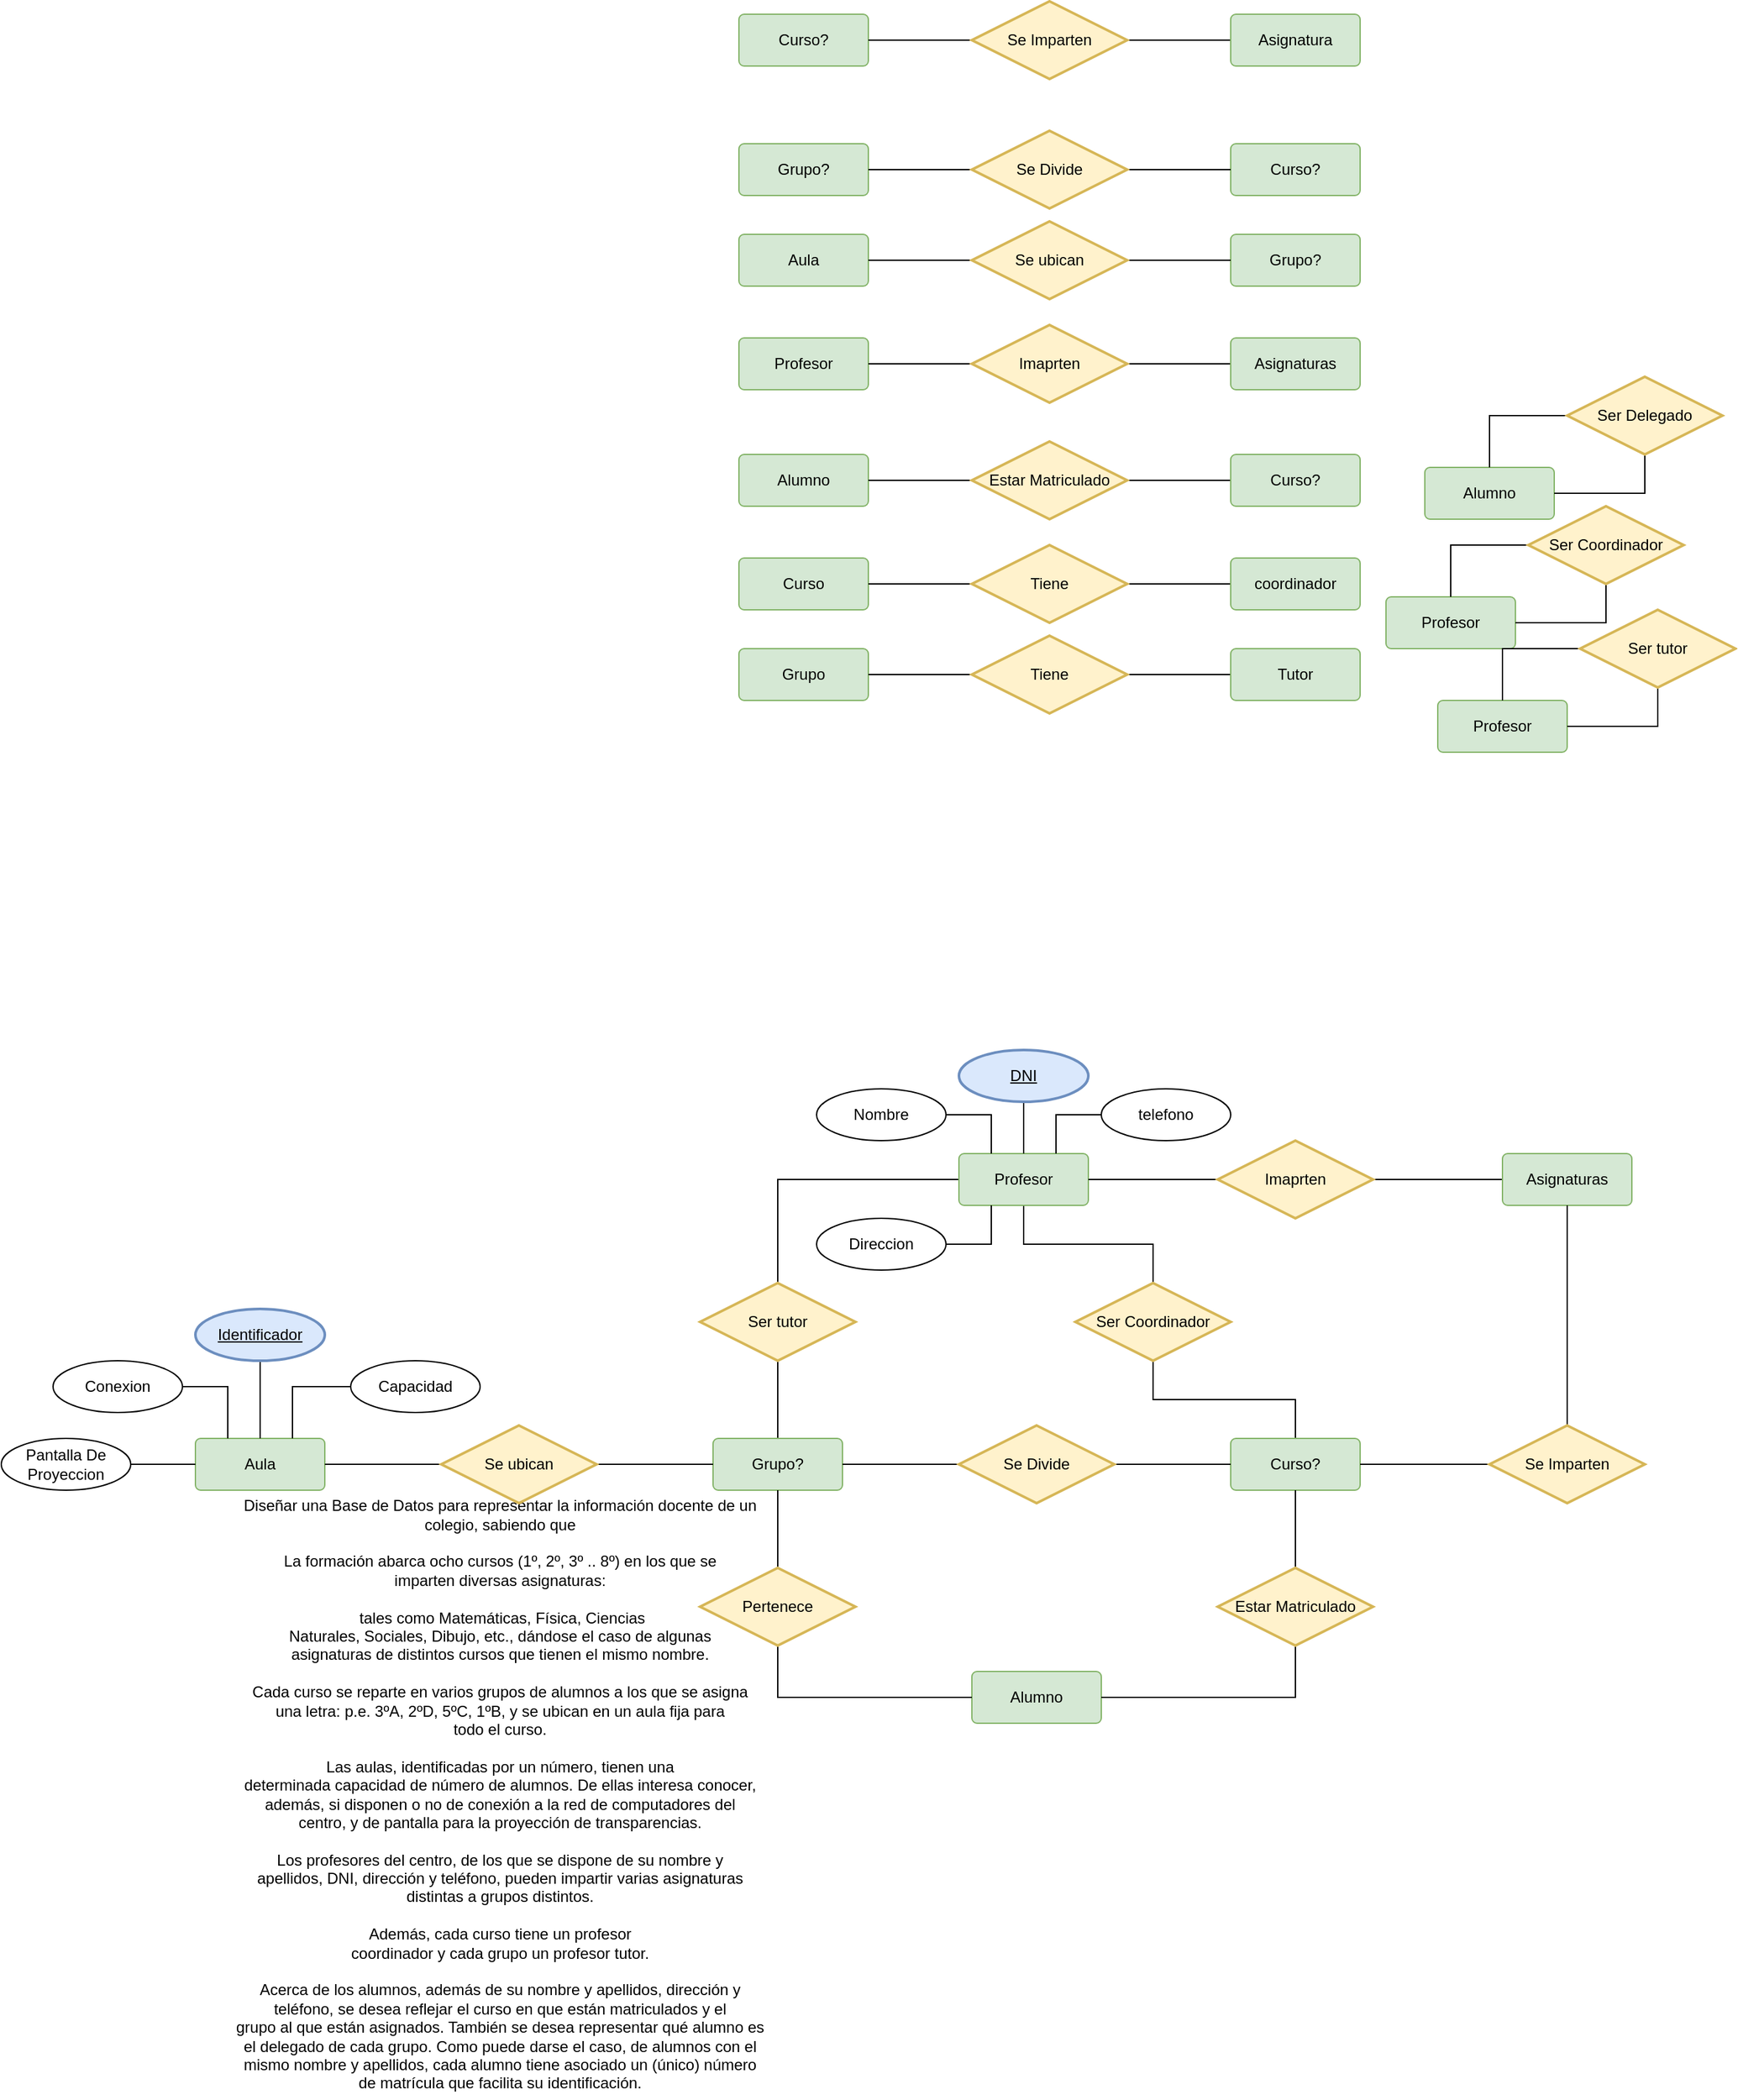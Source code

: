 <mxfile version="20.5.1" type="github">
  <diagram id="WCxlncZmJOnVWmjMvG6u" name="Páxina-1">
    <mxGraphModel dx="2324" dy="812" grid="1" gridSize="10" guides="1" tooltips="1" connect="1" arrows="1" fold="1" page="1" pageScale="1" pageWidth="827" pageHeight="1169" math="0" shadow="0">
      <root>
        <mxCell id="0" />
        <mxCell id="1" parent="0" />
        <mxCell id="44QbsXlHf_X_GZYJamJQ-1" value="Diseñar una Base de Datos para representar la información docente de un &lt;br&gt;&lt;div&gt;colegio, sabiendo que&lt;/div&gt;&lt;div&gt;&lt;br&gt;&lt;/div&gt;La formación abarca ocho cursos (1º, 2º, 3º .. 8º) en los que se &lt;br&gt;&lt;div&gt;imparten diversas asignaturas:&lt;/div&gt;&lt;div&gt;&lt;br&gt;&lt;/div&gt;&lt;div&gt;&amp;nbsp;tales como Matemáticas, Física, Ciencias &lt;/div&gt;&lt;div&gt;Naturales, Sociales, Dibujo, etc., dándose el caso de algunas &lt;/div&gt;&lt;div&gt;asignaturas de distintos cursos que tienen el mismo nombre.&lt;/div&gt;&lt;div&gt;&lt;br&gt;&lt;/div&gt;Cada curso se reparte en varios grupos de alumnos a los que se asigna &lt;br&gt;una letra: p.e. 3ºA, 2ºD, 5ºC, 1ºB, y se ubican en un aula fija para &lt;br&gt;&lt;div&gt;todo el curso. &lt;br&gt;&lt;/div&gt;&lt;div&gt;&lt;br&gt;&lt;/div&gt;&lt;div&gt;Las aulas, identificadas por un número, tienen una &lt;/div&gt;&lt;div&gt;determinada capacidad de número de alumnos. De ellas interesa conocer, &lt;/div&gt;además, si disponen o no de conexión a la red de computadores del &lt;br&gt;&lt;div&gt;centro, y de pantalla para la proyección de transparencias.&lt;/div&gt;&lt;div&gt;&lt;br&gt;&lt;/div&gt;Los profesores del centro, de los que se dispone de su nombre y &lt;br&gt;apellidos, DNI, dirección y teléfono, pueden impartir varias asignaturas&lt;br&gt;&lt;div&gt; distintas a grupos distintos. &lt;br&gt;&lt;/div&gt;&lt;div&gt;&lt;br&gt;&lt;/div&gt;&lt;div&gt;Además, cada curso tiene un profesor &lt;/div&gt;&lt;div&gt;coordinador y cada grupo un profesor tutor.&lt;/div&gt;&lt;div&gt;&lt;br&gt;&lt;/div&gt;Acerca de los alumnos, además de su nombre y apellidos, dirección y &lt;br&gt;teléfono, se desea reflejar el curso en que están matriculados y el &lt;br&gt;grupo al que están asignados. También se desea representar qué alumno es&lt;br&gt; el delegado de cada grupo. Como puede darse el caso, de alumnos con el &lt;br&gt;mismo nombre y apellidos, cada alumno tiene asociado un (único) número &lt;br&gt;de matrícula que facilita su identificación." style="text;html=1;align=center;verticalAlign=middle;resizable=0;points=[];autosize=1;strokeColor=none;fillColor=none;" parent="1" vertex="1">
          <mxGeometry x="40" y="1180" width="430" height="470" as="geometry" />
        </mxCell>
        <mxCell id="44QbsXlHf_X_GZYJamJQ-2" value="Alumno" style="rounded=1;arcSize=10;whiteSpace=wrap;html=1;align=center;fillColor=#d5e8d4;strokeColor=#82b366;" parent="1" vertex="1">
          <mxGeometry x="440" y="380" width="100" height="40" as="geometry" />
        </mxCell>
        <mxCell id="44QbsXlHf_X_GZYJamJQ-4" value="Curso?" style="rounded=1;arcSize=10;whiteSpace=wrap;html=1;align=center;fillColor=#d5e8d4;strokeColor=#82b366;" parent="1" vertex="1">
          <mxGeometry x="440" y="40" width="100" height="40" as="geometry" />
        </mxCell>
        <mxCell id="44QbsXlHf_X_GZYJamJQ-5" value="Aula" style="rounded=1;arcSize=10;whiteSpace=wrap;html=1;align=center;fillColor=#d5e8d4;strokeColor=#82b366;" parent="1" vertex="1">
          <mxGeometry x="440" y="210" width="100" height="40" as="geometry" />
        </mxCell>
        <mxCell id="44QbsXlHf_X_GZYJamJQ-6" value="Grupo?" style="rounded=1;arcSize=10;whiteSpace=wrap;html=1;align=center;fillColor=#d5e8d4;strokeColor=#82b366;" parent="1" vertex="1">
          <mxGeometry x="440" y="140" width="100" height="40" as="geometry" />
        </mxCell>
        <mxCell id="44QbsXlHf_X_GZYJamJQ-7" value="Profesor" style="rounded=1;arcSize=10;whiteSpace=wrap;html=1;align=center;fillColor=#d5e8d4;strokeColor=#82b366;" parent="1" vertex="1">
          <mxGeometry x="440" y="290" width="100" height="40" as="geometry" />
        </mxCell>
        <mxCell id="gvcplxmb7B8ncQHiO4H9-5" style="edgeStyle=orthogonalEdgeStyle;rounded=0;orthogonalLoop=1;jettySize=auto;html=1;endArrow=none;endFill=0;" edge="1" parent="1" source="gvcplxmb7B8ncQHiO4H9-3" target="44QbsXlHf_X_GZYJamJQ-4">
          <mxGeometry relative="1" as="geometry" />
        </mxCell>
        <mxCell id="gvcplxmb7B8ncQHiO4H9-6" style="edgeStyle=orthogonalEdgeStyle;rounded=0;orthogonalLoop=1;jettySize=auto;html=1;entryX=0;entryY=0.5;entryDx=0;entryDy=0;endArrow=none;endFill=0;" edge="1" parent="1" source="gvcplxmb7B8ncQHiO4H9-3" target="gvcplxmb7B8ncQHiO4H9-4">
          <mxGeometry relative="1" as="geometry" />
        </mxCell>
        <mxCell id="gvcplxmb7B8ncQHiO4H9-3" value="Se Imparten" style="shape=rhombus;perimeter=rhombusPerimeter;whiteSpace=wrap;html=1;align=center;fillColor=#fff2cc;strokeColor=#d6b656;strokeWidth=2;" vertex="1" parent="1">
          <mxGeometry x="620" y="30" width="120" height="60" as="geometry" />
        </mxCell>
        <mxCell id="gvcplxmb7B8ncQHiO4H9-4" value="Asignatura" style="rounded=1;arcSize=10;whiteSpace=wrap;html=1;align=center;fillColor=#d5e8d4;strokeColor=#82b366;" vertex="1" parent="1">
          <mxGeometry x="820" y="40" width="100" height="40" as="geometry" />
        </mxCell>
        <mxCell id="gvcplxmb7B8ncQHiO4H9-7" value="Curso?" style="rounded=1;arcSize=10;whiteSpace=wrap;html=1;align=center;fillColor=#d5e8d4;strokeColor=#82b366;" vertex="1" parent="1">
          <mxGeometry x="820" y="140" width="100" height="40" as="geometry" />
        </mxCell>
        <mxCell id="gvcplxmb7B8ncQHiO4H9-9" style="edgeStyle=orthogonalEdgeStyle;rounded=0;orthogonalLoop=1;jettySize=auto;html=1;entryX=1;entryY=0.5;entryDx=0;entryDy=0;endArrow=none;endFill=0;" edge="1" parent="1" source="gvcplxmb7B8ncQHiO4H9-8" target="44QbsXlHf_X_GZYJamJQ-6">
          <mxGeometry relative="1" as="geometry" />
        </mxCell>
        <mxCell id="gvcplxmb7B8ncQHiO4H9-10" style="edgeStyle=orthogonalEdgeStyle;rounded=0;orthogonalLoop=1;jettySize=auto;html=1;entryX=0;entryY=0.5;entryDx=0;entryDy=0;endArrow=none;endFill=0;" edge="1" parent="1" source="gvcplxmb7B8ncQHiO4H9-8" target="gvcplxmb7B8ncQHiO4H9-7">
          <mxGeometry relative="1" as="geometry" />
        </mxCell>
        <mxCell id="gvcplxmb7B8ncQHiO4H9-8" value="Se Divide" style="shape=rhombus;perimeter=rhombusPerimeter;whiteSpace=wrap;html=1;align=center;fillColor=#fff2cc;strokeColor=#d6b656;strokeWidth=2;" vertex="1" parent="1">
          <mxGeometry x="620" y="130" width="120" height="60" as="geometry" />
        </mxCell>
        <mxCell id="gvcplxmb7B8ncQHiO4H9-11" value="Grupo?" style="rounded=1;arcSize=10;whiteSpace=wrap;html=1;align=center;fillColor=#d5e8d4;strokeColor=#82b366;" vertex="1" parent="1">
          <mxGeometry x="820" y="210" width="100" height="40" as="geometry" />
        </mxCell>
        <mxCell id="gvcplxmb7B8ncQHiO4H9-13" style="edgeStyle=orthogonalEdgeStyle;rounded=0;orthogonalLoop=1;jettySize=auto;html=1;entryX=1;entryY=0.5;entryDx=0;entryDy=0;endArrow=none;endFill=0;" edge="1" parent="1" source="gvcplxmb7B8ncQHiO4H9-12" target="44QbsXlHf_X_GZYJamJQ-5">
          <mxGeometry relative="1" as="geometry" />
        </mxCell>
        <mxCell id="gvcplxmb7B8ncQHiO4H9-14" style="edgeStyle=orthogonalEdgeStyle;rounded=0;orthogonalLoop=1;jettySize=auto;html=1;entryX=0;entryY=0.5;entryDx=0;entryDy=0;endArrow=none;endFill=0;" edge="1" parent="1" source="gvcplxmb7B8ncQHiO4H9-12" target="gvcplxmb7B8ncQHiO4H9-11">
          <mxGeometry relative="1" as="geometry" />
        </mxCell>
        <mxCell id="gvcplxmb7B8ncQHiO4H9-12" value="Se ubican" style="shape=rhombus;perimeter=rhombusPerimeter;whiteSpace=wrap;html=1;align=center;fillColor=#fff2cc;strokeColor=#d6b656;strokeWidth=2;" vertex="1" parent="1">
          <mxGeometry x="620" y="200" width="120" height="60" as="geometry" />
        </mxCell>
        <mxCell id="gvcplxmb7B8ncQHiO4H9-18" style="edgeStyle=orthogonalEdgeStyle;rounded=0;orthogonalLoop=1;jettySize=auto;html=1;entryX=0;entryY=0.5;entryDx=0;entryDy=0;endArrow=none;endFill=0;" edge="1" parent="1" source="gvcplxmb7B8ncQHiO4H9-16" target="gvcplxmb7B8ncQHiO4H9-17">
          <mxGeometry relative="1" as="geometry" />
        </mxCell>
        <mxCell id="gvcplxmb7B8ncQHiO4H9-19" style="edgeStyle=orthogonalEdgeStyle;rounded=0;orthogonalLoop=1;jettySize=auto;html=1;endArrow=none;endFill=0;" edge="1" parent="1" source="gvcplxmb7B8ncQHiO4H9-16" target="44QbsXlHf_X_GZYJamJQ-7">
          <mxGeometry relative="1" as="geometry" />
        </mxCell>
        <mxCell id="gvcplxmb7B8ncQHiO4H9-16" value="Imaprten" style="shape=rhombus;perimeter=rhombusPerimeter;whiteSpace=wrap;html=1;align=center;fillColor=#fff2cc;strokeColor=#d6b656;strokeWidth=2;" vertex="1" parent="1">
          <mxGeometry x="620" y="280" width="120" height="60" as="geometry" />
        </mxCell>
        <mxCell id="gvcplxmb7B8ncQHiO4H9-17" value="Asignaturas" style="rounded=1;arcSize=10;whiteSpace=wrap;html=1;align=center;fillColor=#d5e8d4;strokeColor=#82b366;" vertex="1" parent="1">
          <mxGeometry x="820" y="290" width="100" height="40" as="geometry" />
        </mxCell>
        <mxCell id="gvcplxmb7B8ncQHiO4H9-20" value="Profesor" style="rounded=1;arcSize=10;whiteSpace=wrap;html=1;align=center;fillColor=#d5e8d4;strokeColor=#82b366;" vertex="1" parent="1">
          <mxGeometry x="940" y="490" width="100" height="40" as="geometry" />
        </mxCell>
        <mxCell id="gvcplxmb7B8ncQHiO4H9-22" style="edgeStyle=orthogonalEdgeStyle;rounded=0;orthogonalLoop=1;jettySize=auto;html=1;entryX=0.5;entryY=0;entryDx=0;entryDy=0;endArrow=none;endFill=0;" edge="1" parent="1" source="gvcplxmb7B8ncQHiO4H9-21" target="gvcplxmb7B8ncQHiO4H9-20">
          <mxGeometry relative="1" as="geometry" />
        </mxCell>
        <mxCell id="gvcplxmb7B8ncQHiO4H9-23" style="edgeStyle=orthogonalEdgeStyle;rounded=0;orthogonalLoop=1;jettySize=auto;html=1;entryX=1;entryY=0.5;entryDx=0;entryDy=0;endArrow=none;endFill=0;" edge="1" parent="1" source="gvcplxmb7B8ncQHiO4H9-21" target="gvcplxmb7B8ncQHiO4H9-20">
          <mxGeometry relative="1" as="geometry">
            <Array as="points">
              <mxPoint x="1110" y="510" />
            </Array>
          </mxGeometry>
        </mxCell>
        <mxCell id="gvcplxmb7B8ncQHiO4H9-21" value="Ser Coordinador" style="shape=rhombus;perimeter=rhombusPerimeter;whiteSpace=wrap;html=1;align=center;fillColor=#fff2cc;strokeColor=#d6b656;strokeWidth=2;" vertex="1" parent="1">
          <mxGeometry x="1050" y="420" width="120" height="60" as="geometry" />
        </mxCell>
        <mxCell id="gvcplxmb7B8ncQHiO4H9-26" style="edgeStyle=orthogonalEdgeStyle;rounded=0;orthogonalLoop=1;jettySize=auto;html=1;entryX=0;entryY=0.5;entryDx=0;entryDy=0;endArrow=none;endFill=0;" edge="1" parent="1" source="gvcplxmb7B8ncQHiO4H9-24" target="gvcplxmb7B8ncQHiO4H9-25">
          <mxGeometry relative="1" as="geometry" />
        </mxCell>
        <mxCell id="gvcplxmb7B8ncQHiO4H9-27" style="edgeStyle=orthogonalEdgeStyle;rounded=0;orthogonalLoop=1;jettySize=auto;html=1;entryX=1;entryY=0.5;entryDx=0;entryDy=0;endArrow=none;endFill=0;" edge="1" parent="1" source="gvcplxmb7B8ncQHiO4H9-24" target="44QbsXlHf_X_GZYJamJQ-2">
          <mxGeometry relative="1" as="geometry" />
        </mxCell>
        <mxCell id="gvcplxmb7B8ncQHiO4H9-24" value="Estar Matriculado" style="shape=rhombus;perimeter=rhombusPerimeter;whiteSpace=wrap;html=1;align=center;fillColor=#fff2cc;strokeColor=#d6b656;strokeWidth=2;" vertex="1" parent="1">
          <mxGeometry x="620" y="370" width="120" height="60" as="geometry" />
        </mxCell>
        <mxCell id="gvcplxmb7B8ncQHiO4H9-25" value="Curso?" style="rounded=1;arcSize=10;whiteSpace=wrap;html=1;align=center;fillColor=#d5e8d4;strokeColor=#82b366;" vertex="1" parent="1">
          <mxGeometry x="820" y="380" width="100" height="40" as="geometry" />
        </mxCell>
        <mxCell id="gvcplxmb7B8ncQHiO4H9-33" value="Alumno" style="rounded=1;arcSize=10;whiteSpace=wrap;html=1;align=center;fillColor=#d5e8d4;strokeColor=#82b366;" vertex="1" parent="1">
          <mxGeometry x="970" y="390" width="100" height="40" as="geometry" />
        </mxCell>
        <mxCell id="gvcplxmb7B8ncQHiO4H9-34" style="edgeStyle=orthogonalEdgeStyle;rounded=0;orthogonalLoop=1;jettySize=auto;html=1;entryX=0.5;entryY=0;entryDx=0;entryDy=0;endArrow=none;endFill=0;" edge="1" parent="1" source="gvcplxmb7B8ncQHiO4H9-36" target="gvcplxmb7B8ncQHiO4H9-33">
          <mxGeometry relative="1" as="geometry" />
        </mxCell>
        <mxCell id="gvcplxmb7B8ncQHiO4H9-35" style="edgeStyle=orthogonalEdgeStyle;rounded=0;orthogonalLoop=1;jettySize=auto;html=1;entryX=1;entryY=0.5;entryDx=0;entryDy=0;endArrow=none;endFill=0;" edge="1" parent="1" source="gvcplxmb7B8ncQHiO4H9-36" target="gvcplxmb7B8ncQHiO4H9-33">
          <mxGeometry relative="1" as="geometry">
            <Array as="points">
              <mxPoint x="1140" y="410" />
            </Array>
          </mxGeometry>
        </mxCell>
        <mxCell id="gvcplxmb7B8ncQHiO4H9-36" value="Ser Delegado" style="shape=rhombus;perimeter=rhombusPerimeter;whiteSpace=wrap;html=1;align=center;fillColor=#fff2cc;strokeColor=#d6b656;strokeWidth=2;" vertex="1" parent="1">
          <mxGeometry x="1080" y="320" width="120" height="60" as="geometry" />
        </mxCell>
        <mxCell id="gvcplxmb7B8ncQHiO4H9-37" value="Curso" style="rounded=1;arcSize=10;whiteSpace=wrap;html=1;align=center;fillColor=#d5e8d4;strokeColor=#82b366;" vertex="1" parent="1">
          <mxGeometry x="440" y="460" width="100" height="40" as="geometry" />
        </mxCell>
        <mxCell id="gvcplxmb7B8ncQHiO4H9-38" style="edgeStyle=orthogonalEdgeStyle;rounded=0;orthogonalLoop=1;jettySize=auto;html=1;entryX=0;entryY=0.5;entryDx=0;entryDy=0;endArrow=none;endFill=0;" edge="1" parent="1" source="gvcplxmb7B8ncQHiO4H9-40" target="gvcplxmb7B8ncQHiO4H9-41">
          <mxGeometry relative="1" as="geometry" />
        </mxCell>
        <mxCell id="gvcplxmb7B8ncQHiO4H9-39" style="edgeStyle=orthogonalEdgeStyle;rounded=0;orthogonalLoop=1;jettySize=auto;html=1;entryX=1;entryY=0.5;entryDx=0;entryDy=0;endArrow=none;endFill=0;" edge="1" parent="1" source="gvcplxmb7B8ncQHiO4H9-40" target="gvcplxmb7B8ncQHiO4H9-37">
          <mxGeometry relative="1" as="geometry" />
        </mxCell>
        <mxCell id="gvcplxmb7B8ncQHiO4H9-40" value="Tiene" style="shape=rhombus;perimeter=rhombusPerimeter;whiteSpace=wrap;html=1;align=center;fillColor=#fff2cc;strokeColor=#d6b656;strokeWidth=2;" vertex="1" parent="1">
          <mxGeometry x="620" y="450" width="120" height="60" as="geometry" />
        </mxCell>
        <mxCell id="gvcplxmb7B8ncQHiO4H9-41" value="coordinador" style="rounded=1;arcSize=10;whiteSpace=wrap;html=1;align=center;fillColor=#d5e8d4;strokeColor=#82b366;" vertex="1" parent="1">
          <mxGeometry x="820" y="460" width="100" height="40" as="geometry" />
        </mxCell>
        <mxCell id="gvcplxmb7B8ncQHiO4H9-42" value="Grupo" style="rounded=1;arcSize=10;whiteSpace=wrap;html=1;align=center;fillColor=#d5e8d4;strokeColor=#82b366;" vertex="1" parent="1">
          <mxGeometry x="440" y="530" width="100" height="40" as="geometry" />
        </mxCell>
        <mxCell id="gvcplxmb7B8ncQHiO4H9-43" style="edgeStyle=orthogonalEdgeStyle;rounded=0;orthogonalLoop=1;jettySize=auto;html=1;entryX=0;entryY=0.5;entryDx=0;entryDy=0;endArrow=none;endFill=0;" edge="1" source="gvcplxmb7B8ncQHiO4H9-45" target="gvcplxmb7B8ncQHiO4H9-46" parent="1">
          <mxGeometry relative="1" as="geometry" />
        </mxCell>
        <mxCell id="gvcplxmb7B8ncQHiO4H9-44" style="edgeStyle=orthogonalEdgeStyle;rounded=0;orthogonalLoop=1;jettySize=auto;html=1;entryX=1;entryY=0.5;entryDx=0;entryDy=0;endArrow=none;endFill=0;" edge="1" source="gvcplxmb7B8ncQHiO4H9-45" target="gvcplxmb7B8ncQHiO4H9-42" parent="1">
          <mxGeometry relative="1" as="geometry" />
        </mxCell>
        <mxCell id="gvcplxmb7B8ncQHiO4H9-45" value="Tiene" style="shape=rhombus;perimeter=rhombusPerimeter;whiteSpace=wrap;html=1;align=center;fillColor=#fff2cc;strokeColor=#d6b656;strokeWidth=2;" vertex="1" parent="1">
          <mxGeometry x="620" y="520" width="120" height="60" as="geometry" />
        </mxCell>
        <mxCell id="gvcplxmb7B8ncQHiO4H9-46" value="Tutor" style="rounded=1;arcSize=10;whiteSpace=wrap;html=1;align=center;fillColor=#d5e8d4;strokeColor=#82b366;" vertex="1" parent="1">
          <mxGeometry x="820" y="530" width="100" height="40" as="geometry" />
        </mxCell>
        <mxCell id="gvcplxmb7B8ncQHiO4H9-47" value="Profesor" style="rounded=1;arcSize=10;whiteSpace=wrap;html=1;align=center;fillColor=#d5e8d4;strokeColor=#82b366;" vertex="1" parent="1">
          <mxGeometry x="980" y="570" width="100" height="40" as="geometry" />
        </mxCell>
        <mxCell id="gvcplxmb7B8ncQHiO4H9-48" style="edgeStyle=orthogonalEdgeStyle;rounded=0;orthogonalLoop=1;jettySize=auto;html=1;entryX=0.5;entryY=0;entryDx=0;entryDy=0;endArrow=none;endFill=0;" edge="1" parent="1" source="gvcplxmb7B8ncQHiO4H9-50" target="gvcplxmb7B8ncQHiO4H9-47">
          <mxGeometry relative="1" as="geometry" />
        </mxCell>
        <mxCell id="gvcplxmb7B8ncQHiO4H9-49" style="edgeStyle=orthogonalEdgeStyle;rounded=0;orthogonalLoop=1;jettySize=auto;html=1;entryX=1;entryY=0.5;entryDx=0;entryDy=0;endArrow=none;endFill=0;" edge="1" parent="1" source="gvcplxmb7B8ncQHiO4H9-50" target="gvcplxmb7B8ncQHiO4H9-47">
          <mxGeometry relative="1" as="geometry">
            <Array as="points">
              <mxPoint x="1150" y="590" />
            </Array>
          </mxGeometry>
        </mxCell>
        <mxCell id="gvcplxmb7B8ncQHiO4H9-50" value="Ser tutor" style="shape=rhombus;perimeter=rhombusPerimeter;whiteSpace=wrap;html=1;align=center;fillColor=#fff2cc;strokeColor=#d6b656;strokeWidth=2;" vertex="1" parent="1">
          <mxGeometry x="1090" y="500" width="120" height="60" as="geometry" />
        </mxCell>
        <mxCell id="gvcplxmb7B8ncQHiO4H9-98" style="edgeStyle=orthogonalEdgeStyle;rounded=0;orthogonalLoop=1;jettySize=auto;html=1;endArrow=none;endFill=0;" edge="1" parent="1" source="gvcplxmb7B8ncQHiO4H9-51" target="gvcplxmb7B8ncQHiO4H9-59">
          <mxGeometry relative="1" as="geometry" />
        </mxCell>
        <mxCell id="gvcplxmb7B8ncQHiO4H9-100" style="edgeStyle=orthogonalEdgeStyle;rounded=0;orthogonalLoop=1;jettySize=auto;html=1;entryX=0.5;entryY=0;entryDx=0;entryDy=0;endArrow=none;endFill=0;" edge="1" parent="1" source="gvcplxmb7B8ncQHiO4H9-51" target="gvcplxmb7B8ncQHiO4H9-63">
          <mxGeometry relative="1" as="geometry" />
        </mxCell>
        <mxCell id="gvcplxmb7B8ncQHiO4H9-51" value="Profesor" style="rounded=1;arcSize=10;whiteSpace=wrap;html=1;align=center;fillColor=#d5e8d4;strokeColor=#82b366;" vertex="1" parent="1">
          <mxGeometry x="610" y="920" width="100" height="40" as="geometry" />
        </mxCell>
        <mxCell id="gvcplxmb7B8ncQHiO4H9-52" style="edgeStyle=orthogonalEdgeStyle;rounded=0;orthogonalLoop=1;jettySize=auto;html=1;entryX=0;entryY=0.5;entryDx=0;entryDy=0;endArrow=none;endFill=0;" edge="1" parent="1" source="gvcplxmb7B8ncQHiO4H9-54" target="gvcplxmb7B8ncQHiO4H9-55">
          <mxGeometry relative="1" as="geometry" />
        </mxCell>
        <mxCell id="gvcplxmb7B8ncQHiO4H9-53" style="edgeStyle=orthogonalEdgeStyle;rounded=0;orthogonalLoop=1;jettySize=auto;html=1;endArrow=none;endFill=0;" edge="1" parent="1" source="gvcplxmb7B8ncQHiO4H9-54" target="gvcplxmb7B8ncQHiO4H9-51">
          <mxGeometry relative="1" as="geometry" />
        </mxCell>
        <mxCell id="gvcplxmb7B8ncQHiO4H9-54" value="Imaprten" style="shape=rhombus;perimeter=rhombusPerimeter;whiteSpace=wrap;html=1;align=center;fillColor=#fff2cc;strokeColor=#d6b656;strokeWidth=2;" vertex="1" parent="1">
          <mxGeometry x="810" y="910" width="120" height="60" as="geometry" />
        </mxCell>
        <mxCell id="gvcplxmb7B8ncQHiO4H9-55" value="Asignaturas" style="rounded=1;arcSize=10;whiteSpace=wrap;html=1;align=center;fillColor=#d5e8d4;strokeColor=#82b366;" vertex="1" parent="1">
          <mxGeometry x="1030" y="920" width="100" height="40" as="geometry" />
        </mxCell>
        <mxCell id="gvcplxmb7B8ncQHiO4H9-99" style="edgeStyle=orthogonalEdgeStyle;rounded=0;orthogonalLoop=1;jettySize=auto;html=1;entryX=0.5;entryY=0;entryDx=0;entryDy=0;endArrow=none;endFill=0;" edge="1" parent="1" source="gvcplxmb7B8ncQHiO4H9-59" target="gvcplxmb7B8ncQHiO4H9-70">
          <mxGeometry relative="1" as="geometry" />
        </mxCell>
        <mxCell id="gvcplxmb7B8ncQHiO4H9-59" value="Ser Coordinador" style="shape=rhombus;perimeter=rhombusPerimeter;whiteSpace=wrap;html=1;align=center;fillColor=#fff2cc;strokeColor=#d6b656;strokeWidth=2;" vertex="1" parent="1">
          <mxGeometry x="700" y="1020" width="120" height="60" as="geometry" />
        </mxCell>
        <mxCell id="gvcplxmb7B8ncQHiO4H9-101" style="edgeStyle=orthogonalEdgeStyle;rounded=0;orthogonalLoop=1;jettySize=auto;html=1;endArrow=none;endFill=0;" edge="1" parent="1" source="gvcplxmb7B8ncQHiO4H9-63" target="gvcplxmb7B8ncQHiO4H9-76">
          <mxGeometry relative="1" as="geometry" />
        </mxCell>
        <mxCell id="gvcplxmb7B8ncQHiO4H9-63" value="Ser tutor" style="shape=rhombus;perimeter=rhombusPerimeter;whiteSpace=wrap;html=1;align=center;fillColor=#fff2cc;strokeColor=#d6b656;strokeWidth=2;" vertex="1" parent="1">
          <mxGeometry x="410" y="1020" width="120" height="60" as="geometry" />
        </mxCell>
        <mxCell id="gvcplxmb7B8ncQHiO4H9-70" value="Curso?" style="rounded=1;arcSize=10;whiteSpace=wrap;html=1;align=center;fillColor=#d5e8d4;strokeColor=#82b366;" vertex="1" parent="1">
          <mxGeometry x="820" y="1140" width="100" height="40" as="geometry" />
        </mxCell>
        <mxCell id="gvcplxmb7B8ncQHiO4H9-75" style="edgeStyle=orthogonalEdgeStyle;rounded=0;orthogonalLoop=1;jettySize=auto;html=1;entryX=0.5;entryY=1;entryDx=0;entryDy=0;endArrow=none;endFill=0;" edge="1" parent="1" source="gvcplxmb7B8ncQHiO4H9-73" target="gvcplxmb7B8ncQHiO4H9-55">
          <mxGeometry relative="1" as="geometry" />
        </mxCell>
        <mxCell id="gvcplxmb7B8ncQHiO4H9-97" style="edgeStyle=orthogonalEdgeStyle;rounded=0;orthogonalLoop=1;jettySize=auto;html=1;endArrow=none;endFill=0;" edge="1" parent="1" source="gvcplxmb7B8ncQHiO4H9-73" target="gvcplxmb7B8ncQHiO4H9-70">
          <mxGeometry relative="1" as="geometry" />
        </mxCell>
        <mxCell id="gvcplxmb7B8ncQHiO4H9-73" value="Se Imparten" style="shape=rhombus;perimeter=rhombusPerimeter;whiteSpace=wrap;html=1;align=center;fillColor=#fff2cc;strokeColor=#d6b656;strokeWidth=2;" vertex="1" parent="1">
          <mxGeometry x="1020" y="1130" width="120" height="60" as="geometry" />
        </mxCell>
        <mxCell id="gvcplxmb7B8ncQHiO4H9-76" value="Grupo?" style="rounded=1;arcSize=10;whiteSpace=wrap;html=1;align=center;fillColor=#d5e8d4;strokeColor=#82b366;" vertex="1" parent="1">
          <mxGeometry x="420" y="1140" width="100" height="40" as="geometry" />
        </mxCell>
        <mxCell id="gvcplxmb7B8ncQHiO4H9-78" style="edgeStyle=orthogonalEdgeStyle;rounded=0;orthogonalLoop=1;jettySize=auto;html=1;entryX=1;entryY=0.5;entryDx=0;entryDy=0;endArrow=none;endFill=0;" edge="1" parent="1" source="gvcplxmb7B8ncQHiO4H9-80" target="gvcplxmb7B8ncQHiO4H9-76">
          <mxGeometry relative="1" as="geometry" />
        </mxCell>
        <mxCell id="gvcplxmb7B8ncQHiO4H9-79" style="edgeStyle=orthogonalEdgeStyle;rounded=0;orthogonalLoop=1;jettySize=auto;html=1;endArrow=none;endFill=0;" edge="1" parent="1" source="gvcplxmb7B8ncQHiO4H9-80" target="gvcplxmb7B8ncQHiO4H9-70">
          <mxGeometry relative="1" as="geometry">
            <mxPoint x="750" y="1170" as="targetPoint" />
          </mxGeometry>
        </mxCell>
        <mxCell id="gvcplxmb7B8ncQHiO4H9-80" value="Se Divide" style="shape=rhombus;perimeter=rhombusPerimeter;whiteSpace=wrap;html=1;align=center;fillColor=#fff2cc;strokeColor=#d6b656;strokeWidth=2;" vertex="1" parent="1">
          <mxGeometry x="610" y="1130" width="120" height="60" as="geometry" />
        </mxCell>
        <mxCell id="gvcplxmb7B8ncQHiO4H9-81" value="Alumno" style="rounded=1;arcSize=10;whiteSpace=wrap;html=1;align=center;fillColor=#d5e8d4;strokeColor=#82b366;" vertex="1" parent="1">
          <mxGeometry x="620" y="1320" width="100" height="40" as="geometry" />
        </mxCell>
        <mxCell id="gvcplxmb7B8ncQHiO4H9-85" style="edgeStyle=orthogonalEdgeStyle;rounded=0;orthogonalLoop=1;jettySize=auto;html=1;endArrow=none;endFill=0;" edge="1" parent="1" source="gvcplxmb7B8ncQHiO4H9-84" target="gvcplxmb7B8ncQHiO4H9-70">
          <mxGeometry relative="1" as="geometry" />
        </mxCell>
        <mxCell id="gvcplxmb7B8ncQHiO4H9-105" style="edgeStyle=orthogonalEdgeStyle;rounded=0;orthogonalLoop=1;jettySize=auto;html=1;entryX=1;entryY=0.5;entryDx=0;entryDy=0;endArrow=none;endFill=0;" edge="1" parent="1" source="gvcplxmb7B8ncQHiO4H9-84" target="gvcplxmb7B8ncQHiO4H9-81">
          <mxGeometry relative="1" as="geometry">
            <Array as="points">
              <mxPoint x="870" y="1340" />
            </Array>
          </mxGeometry>
        </mxCell>
        <mxCell id="gvcplxmb7B8ncQHiO4H9-84" value="Estar Matriculado" style="shape=rhombus;perimeter=rhombusPerimeter;whiteSpace=wrap;html=1;align=center;fillColor=#fff2cc;strokeColor=#d6b656;strokeWidth=2;" vertex="1" parent="1">
          <mxGeometry x="810" y="1240" width="120" height="60" as="geometry" />
        </mxCell>
        <mxCell id="gvcplxmb7B8ncQHiO4H9-88" style="edgeStyle=orthogonalEdgeStyle;rounded=0;orthogonalLoop=1;jettySize=auto;html=1;entryX=0.5;entryY=1;entryDx=0;entryDy=0;endArrow=none;endFill=0;" edge="1" parent="1" source="gvcplxmb7B8ncQHiO4H9-87" target="gvcplxmb7B8ncQHiO4H9-76">
          <mxGeometry relative="1" as="geometry" />
        </mxCell>
        <mxCell id="gvcplxmb7B8ncQHiO4H9-104" style="edgeStyle=orthogonalEdgeStyle;rounded=0;orthogonalLoop=1;jettySize=auto;html=1;entryX=0;entryY=0.5;entryDx=0;entryDy=0;endArrow=none;endFill=0;" edge="1" parent="1" source="gvcplxmb7B8ncQHiO4H9-87" target="gvcplxmb7B8ncQHiO4H9-81">
          <mxGeometry relative="1" as="geometry">
            <Array as="points">
              <mxPoint x="470" y="1340" />
            </Array>
          </mxGeometry>
        </mxCell>
        <mxCell id="gvcplxmb7B8ncQHiO4H9-87" value="Pertenece" style="shape=rhombus;perimeter=rhombusPerimeter;whiteSpace=wrap;html=1;align=center;fillColor=#fff2cc;strokeColor=#d6b656;strokeWidth=2;" vertex="1" parent="1">
          <mxGeometry x="410" y="1240" width="120" height="60" as="geometry" />
        </mxCell>
        <mxCell id="gvcplxmb7B8ncQHiO4H9-90" value="Aula" style="rounded=1;arcSize=10;whiteSpace=wrap;html=1;align=center;fillColor=#d5e8d4;strokeColor=#82b366;" vertex="1" parent="1">
          <mxGeometry x="20" y="1140" width="100" height="40" as="geometry" />
        </mxCell>
        <mxCell id="gvcplxmb7B8ncQHiO4H9-96" style="edgeStyle=orthogonalEdgeStyle;rounded=0;orthogonalLoop=1;jettySize=auto;html=1;endArrow=none;endFill=0;" edge="1" parent="1" source="gvcplxmb7B8ncQHiO4H9-94" target="gvcplxmb7B8ncQHiO4H9-90">
          <mxGeometry relative="1" as="geometry" />
        </mxCell>
        <mxCell id="gvcplxmb7B8ncQHiO4H9-102" style="edgeStyle=orthogonalEdgeStyle;rounded=0;orthogonalLoop=1;jettySize=auto;html=1;endArrow=none;endFill=0;" edge="1" parent="1" source="gvcplxmb7B8ncQHiO4H9-94" target="gvcplxmb7B8ncQHiO4H9-76">
          <mxGeometry relative="1" as="geometry" />
        </mxCell>
        <mxCell id="gvcplxmb7B8ncQHiO4H9-94" value="Se ubican" style="shape=rhombus;perimeter=rhombusPerimeter;whiteSpace=wrap;html=1;align=center;fillColor=#fff2cc;strokeColor=#d6b656;strokeWidth=2;" vertex="1" parent="1">
          <mxGeometry x="210" y="1130" width="120" height="60" as="geometry" />
        </mxCell>
        <mxCell id="gvcplxmb7B8ncQHiO4H9-107" style="edgeStyle=orthogonalEdgeStyle;rounded=0;orthogonalLoop=1;jettySize=auto;html=1;endArrow=none;endFill=0;" edge="1" parent="1" source="gvcplxmb7B8ncQHiO4H9-106" target="gvcplxmb7B8ncQHiO4H9-90">
          <mxGeometry relative="1" as="geometry" />
        </mxCell>
        <mxCell id="gvcplxmb7B8ncQHiO4H9-106" value="Identificador" style="ellipse;whiteSpace=wrap;html=1;align=center;fontStyle=4;strokeWidth=2;fillColor=#dae8fc;strokeColor=#6c8ebf;" vertex="1" parent="1">
          <mxGeometry x="20" y="1040" width="100" height="40" as="geometry" />
        </mxCell>
        <mxCell id="gvcplxmb7B8ncQHiO4H9-109" style="edgeStyle=orthogonalEdgeStyle;rounded=0;orthogonalLoop=1;jettySize=auto;html=1;entryX=0.75;entryY=0;entryDx=0;entryDy=0;endArrow=none;endFill=0;" edge="1" parent="1" source="gvcplxmb7B8ncQHiO4H9-108" target="gvcplxmb7B8ncQHiO4H9-90">
          <mxGeometry relative="1" as="geometry" />
        </mxCell>
        <mxCell id="gvcplxmb7B8ncQHiO4H9-108" value="Capacidad" style="ellipse;whiteSpace=wrap;html=1;align=center;strokeWidth=1;" vertex="1" parent="1">
          <mxGeometry x="140" y="1080" width="100" height="40" as="geometry" />
        </mxCell>
        <mxCell id="gvcplxmb7B8ncQHiO4H9-111" style="edgeStyle=orthogonalEdgeStyle;rounded=0;orthogonalLoop=1;jettySize=auto;html=1;entryX=0.25;entryY=0;entryDx=0;entryDy=0;endArrow=none;endFill=0;" edge="1" parent="1" source="gvcplxmb7B8ncQHiO4H9-110" target="gvcplxmb7B8ncQHiO4H9-90">
          <mxGeometry relative="1" as="geometry" />
        </mxCell>
        <mxCell id="gvcplxmb7B8ncQHiO4H9-110" value="Conexion" style="ellipse;whiteSpace=wrap;html=1;align=center;strokeWidth=1;" vertex="1" parent="1">
          <mxGeometry x="-90" y="1080" width="100" height="40" as="geometry" />
        </mxCell>
        <mxCell id="gvcplxmb7B8ncQHiO4H9-113" style="edgeStyle=orthogonalEdgeStyle;rounded=0;orthogonalLoop=1;jettySize=auto;html=1;endArrow=none;endFill=0;" edge="1" parent="1" source="gvcplxmb7B8ncQHiO4H9-112" target="gvcplxmb7B8ncQHiO4H9-90">
          <mxGeometry relative="1" as="geometry" />
        </mxCell>
        <mxCell id="gvcplxmb7B8ncQHiO4H9-112" value="&lt;div&gt;Pantalla De&lt;/div&gt;&lt;div&gt;Proyeccion&lt;br&gt;&lt;/div&gt;" style="ellipse;whiteSpace=wrap;html=1;align=center;strokeWidth=1;" vertex="1" parent="1">
          <mxGeometry x="-130" y="1140" width="100" height="40" as="geometry" />
        </mxCell>
        <mxCell id="gvcplxmb7B8ncQHiO4H9-115" style="edgeStyle=orthogonalEdgeStyle;rounded=0;orthogonalLoop=1;jettySize=auto;html=1;entryX=0.5;entryY=0;entryDx=0;entryDy=0;endArrow=none;endFill=0;" edge="1" parent="1" source="gvcplxmb7B8ncQHiO4H9-114" target="gvcplxmb7B8ncQHiO4H9-51">
          <mxGeometry relative="1" as="geometry" />
        </mxCell>
        <mxCell id="gvcplxmb7B8ncQHiO4H9-114" value="DNI" style="ellipse;whiteSpace=wrap;html=1;align=center;fontStyle=4;strokeWidth=2;fillColor=#dae8fc;strokeColor=#6c8ebf;" vertex="1" parent="1">
          <mxGeometry x="610" y="840" width="100" height="40" as="geometry" />
        </mxCell>
        <mxCell id="gvcplxmb7B8ncQHiO4H9-119" style="edgeStyle=orthogonalEdgeStyle;rounded=0;orthogonalLoop=1;jettySize=auto;html=1;entryX=0.25;entryY=0;entryDx=0;entryDy=0;endArrow=none;endFill=0;" edge="1" parent="1" source="gvcplxmb7B8ncQHiO4H9-116" target="gvcplxmb7B8ncQHiO4H9-51">
          <mxGeometry relative="1" as="geometry" />
        </mxCell>
        <mxCell id="gvcplxmb7B8ncQHiO4H9-116" value="Nombre" style="ellipse;whiteSpace=wrap;html=1;align=center;strokeWidth=1;" vertex="1" parent="1">
          <mxGeometry x="500" y="870" width="100" height="40" as="geometry" />
        </mxCell>
        <mxCell id="gvcplxmb7B8ncQHiO4H9-118" style="edgeStyle=orthogonalEdgeStyle;rounded=0;orthogonalLoop=1;jettySize=auto;html=1;entryX=0.75;entryY=0;entryDx=0;entryDy=0;endArrow=none;endFill=0;" edge="1" parent="1" source="gvcplxmb7B8ncQHiO4H9-117" target="gvcplxmb7B8ncQHiO4H9-51">
          <mxGeometry relative="1" as="geometry" />
        </mxCell>
        <mxCell id="gvcplxmb7B8ncQHiO4H9-117" value="telefono" style="ellipse;whiteSpace=wrap;html=1;align=center;strokeWidth=1;" vertex="1" parent="1">
          <mxGeometry x="720" y="870" width="100" height="40" as="geometry" />
        </mxCell>
        <mxCell id="gvcplxmb7B8ncQHiO4H9-121" style="edgeStyle=orthogonalEdgeStyle;rounded=0;orthogonalLoop=1;jettySize=auto;html=1;entryX=0.25;entryY=1;entryDx=0;entryDy=0;endArrow=none;endFill=0;" edge="1" parent="1" source="gvcplxmb7B8ncQHiO4H9-120" target="gvcplxmb7B8ncQHiO4H9-51">
          <mxGeometry relative="1" as="geometry" />
        </mxCell>
        <mxCell id="gvcplxmb7B8ncQHiO4H9-120" value="Direccion" style="ellipse;whiteSpace=wrap;html=1;align=center;strokeWidth=1;" vertex="1" parent="1">
          <mxGeometry x="500" y="970" width="100" height="40" as="geometry" />
        </mxCell>
      </root>
    </mxGraphModel>
  </diagram>
</mxfile>
